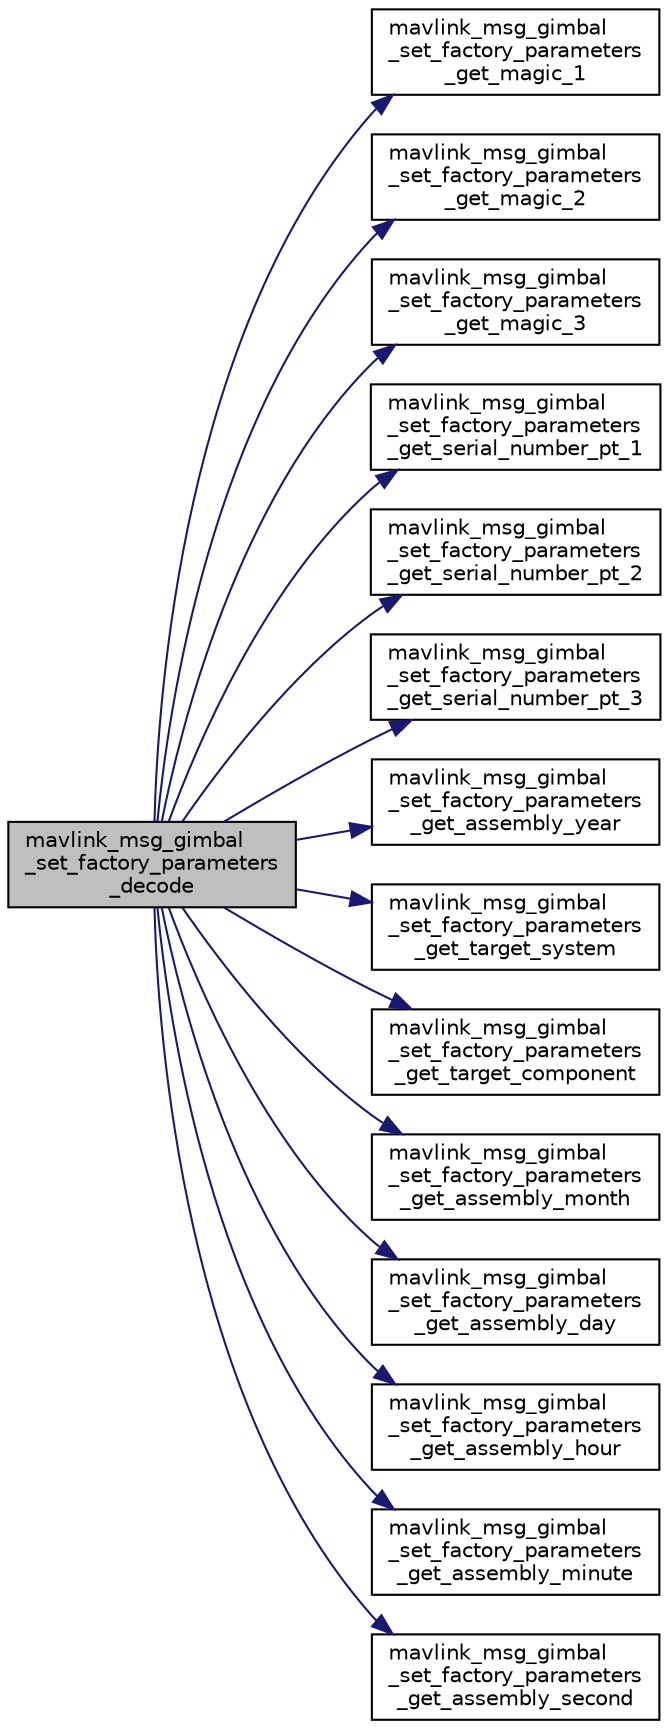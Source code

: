 digraph "mavlink_msg_gimbal_set_factory_parameters_decode"
{
 // INTERACTIVE_SVG=YES
  edge [fontname="Helvetica",fontsize="10",labelfontname="Helvetica",labelfontsize="10"];
  node [fontname="Helvetica",fontsize="10",shape=record];
  rankdir="LR";
  Node1 [label="mavlink_msg_gimbal\l_set_factory_parameters\l_decode",height=0.2,width=0.4,color="black", fillcolor="grey75", style="filled" fontcolor="black"];
  Node1 -> Node2 [color="midnightblue",fontsize="10",style="solid",fontname="Helvetica"];
  Node2 [label="mavlink_msg_gimbal\l_set_factory_parameters\l_get_magic_1",height=0.2,width=0.4,color="black", fillcolor="white", style="filled",URL="$mavlink__msg__gimbal__set__factory__parameters_8h.html#a054626d41e9ac9209bebbfceffb8fe42",tooltip="Get field magic_1 from gimbal_set_factory_parameters message. "];
  Node1 -> Node3 [color="midnightblue",fontsize="10",style="solid",fontname="Helvetica"];
  Node3 [label="mavlink_msg_gimbal\l_set_factory_parameters\l_get_magic_2",height=0.2,width=0.4,color="black", fillcolor="white", style="filled",URL="$mavlink__msg__gimbal__set__factory__parameters_8h.html#aecdfabc9129f73793fbc3c1b07e42579",tooltip="Get field magic_2 from gimbal_set_factory_parameters message. "];
  Node1 -> Node4 [color="midnightblue",fontsize="10",style="solid",fontname="Helvetica"];
  Node4 [label="mavlink_msg_gimbal\l_set_factory_parameters\l_get_magic_3",height=0.2,width=0.4,color="black", fillcolor="white", style="filled",URL="$mavlink__msg__gimbal__set__factory__parameters_8h.html#a2f5a85e6aeb5115f1f775f661e908315",tooltip="Get field magic_3 from gimbal_set_factory_parameters message. "];
  Node1 -> Node5 [color="midnightblue",fontsize="10",style="solid",fontname="Helvetica"];
  Node5 [label="mavlink_msg_gimbal\l_set_factory_parameters\l_get_serial_number_pt_1",height=0.2,width=0.4,color="black", fillcolor="white", style="filled",URL="$mavlink__msg__gimbal__set__factory__parameters_8h.html#a3cfaecf4890f034bb386a1998dbc4d9a",tooltip="Get field serial_number_pt_1 from gimbal_set_factory_parameters message. "];
  Node1 -> Node6 [color="midnightblue",fontsize="10",style="solid",fontname="Helvetica"];
  Node6 [label="mavlink_msg_gimbal\l_set_factory_parameters\l_get_serial_number_pt_2",height=0.2,width=0.4,color="black", fillcolor="white", style="filled",URL="$mavlink__msg__gimbal__set__factory__parameters_8h.html#a970c2eec2b2f95cd62bdf27fb7ccfba8",tooltip="Get field serial_number_pt_2 from gimbal_set_factory_parameters message. "];
  Node1 -> Node7 [color="midnightblue",fontsize="10",style="solid",fontname="Helvetica"];
  Node7 [label="mavlink_msg_gimbal\l_set_factory_parameters\l_get_serial_number_pt_3",height=0.2,width=0.4,color="black", fillcolor="white", style="filled",URL="$mavlink__msg__gimbal__set__factory__parameters_8h.html#a46fa74b0f1b30a9ca330b42a2252b172",tooltip="Get field serial_number_pt_3 from gimbal_set_factory_parameters message. "];
  Node1 -> Node8 [color="midnightblue",fontsize="10",style="solid",fontname="Helvetica"];
  Node8 [label="mavlink_msg_gimbal\l_set_factory_parameters\l_get_assembly_year",height=0.2,width=0.4,color="black", fillcolor="white", style="filled",URL="$mavlink__msg__gimbal__set__factory__parameters_8h.html#a6ff90b9107c27e3d8f65156a00ed8a47",tooltip="Get field assembly_year from gimbal_set_factory_parameters message. "];
  Node1 -> Node9 [color="midnightblue",fontsize="10",style="solid",fontname="Helvetica"];
  Node9 [label="mavlink_msg_gimbal\l_set_factory_parameters\l_get_target_system",height=0.2,width=0.4,color="black", fillcolor="white", style="filled",URL="$mavlink__msg__gimbal__set__factory__parameters_8h.html#a3e4f5ac3865c1468b027b76064f84795",tooltip="Send a gimbal_set_factory_parameters message. "];
  Node1 -> Node10 [color="midnightblue",fontsize="10",style="solid",fontname="Helvetica"];
  Node10 [label="mavlink_msg_gimbal\l_set_factory_parameters\l_get_target_component",height=0.2,width=0.4,color="black", fillcolor="white", style="filled",URL="$mavlink__msg__gimbal__set__factory__parameters_8h.html#aa930021be438ca58edd99d03592bc6a6",tooltip="Get field target_component from gimbal_set_factory_parameters message. "];
  Node1 -> Node11 [color="midnightblue",fontsize="10",style="solid",fontname="Helvetica"];
  Node11 [label="mavlink_msg_gimbal\l_set_factory_parameters\l_get_assembly_month",height=0.2,width=0.4,color="black", fillcolor="white", style="filled",URL="$mavlink__msg__gimbal__set__factory__parameters_8h.html#a2e4eb2afd18270c2b375f7b7048834ad",tooltip="Get field assembly_month from gimbal_set_factory_parameters message. "];
  Node1 -> Node12 [color="midnightblue",fontsize="10",style="solid",fontname="Helvetica"];
  Node12 [label="mavlink_msg_gimbal\l_set_factory_parameters\l_get_assembly_day",height=0.2,width=0.4,color="black", fillcolor="white", style="filled",URL="$mavlink__msg__gimbal__set__factory__parameters_8h.html#aee63bfb7089641d196ba7b0aaebe1bf7",tooltip="Get field assembly_day from gimbal_set_factory_parameters message. "];
  Node1 -> Node13 [color="midnightblue",fontsize="10",style="solid",fontname="Helvetica"];
  Node13 [label="mavlink_msg_gimbal\l_set_factory_parameters\l_get_assembly_hour",height=0.2,width=0.4,color="black", fillcolor="white", style="filled",URL="$mavlink__msg__gimbal__set__factory__parameters_8h.html#af245fc6f4187a4b3489892176f1dfbef",tooltip="Get field assembly_hour from gimbal_set_factory_parameters message. "];
  Node1 -> Node14 [color="midnightblue",fontsize="10",style="solid",fontname="Helvetica"];
  Node14 [label="mavlink_msg_gimbal\l_set_factory_parameters\l_get_assembly_minute",height=0.2,width=0.4,color="black", fillcolor="white", style="filled",URL="$mavlink__msg__gimbal__set__factory__parameters_8h.html#aee6bfefc569863bfcbbe11c17b9aafee",tooltip="Get field assembly_minute from gimbal_set_factory_parameters message. "];
  Node1 -> Node15 [color="midnightblue",fontsize="10",style="solid",fontname="Helvetica"];
  Node15 [label="mavlink_msg_gimbal\l_set_factory_parameters\l_get_assembly_second",height=0.2,width=0.4,color="black", fillcolor="white", style="filled",URL="$mavlink__msg__gimbal__set__factory__parameters_8h.html#ac87ea263f0b4f5ebff709ee6b811e177",tooltip="Get field assembly_second from gimbal_set_factory_parameters message. "];
}
